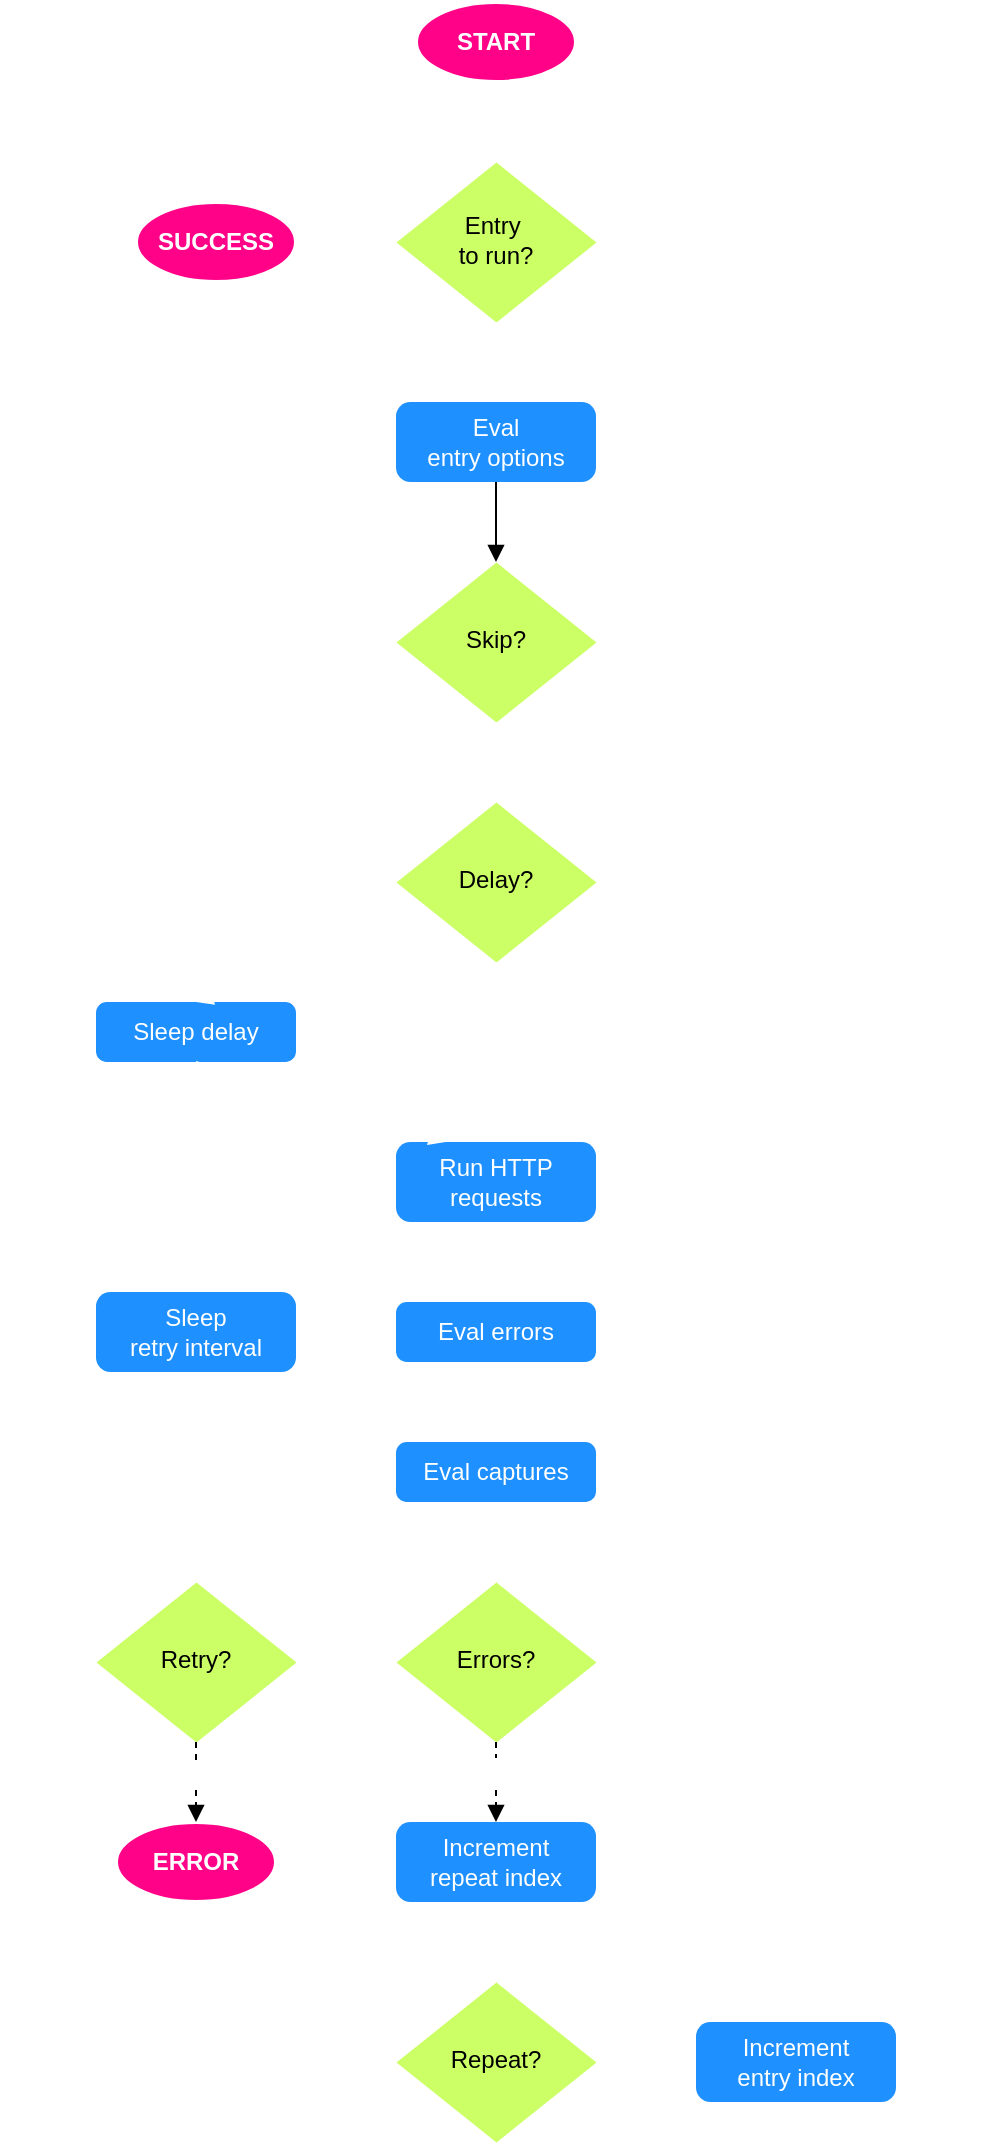 <mxfile version="24.7.6">
  <diagram name="Page-1" id="Xiz49D0FumDPF5wHgXgK">
    <mxGraphModel dx="649" dy="445" grid="1" gridSize="10" guides="1" tooltips="1" connect="1" arrows="1" fold="1" page="1" pageScale="1" pageWidth="2000" pageHeight="2000" math="0" shadow="0">
      <root>
        <mxCell id="0" />
        <mxCell id="1" parent="0" />
        <mxCell id="rCkY846AgjEdWc3Gds_q-5" value="&lt;b&gt;START&lt;/b&gt;" style="strokeWidth=2;html=1;shape=mxgraph.flowchart.start_1;whiteSpace=wrap;fillColor=#FF0288;strokeColor=#FFFFFF;fillStyle=auto;fontColor=#FFFFFF;" parent="1" vertex="1">
          <mxGeometry x="360" y="100" width="80" height="40" as="geometry" />
        </mxCell>
        <mxCell id="rCkY846AgjEdWc3Gds_q-7" value="Entry&amp;nbsp;&lt;div&gt;to run?&lt;/div&gt;" style="strokeWidth=0;html=1;shape=mxgraph.flowchart.decision;whiteSpace=wrap;spacingTop=-3;fillColor=#CCFF66;strokeColor=none;fontStyle=0;fontColor=#000000;" parent="1" vertex="1">
          <mxGeometry x="350" y="180" width="100" height="80" as="geometry" />
        </mxCell>
        <mxCell id="rCkY846AgjEdWc3Gds_q-11" value="&lt;font&gt;Eval&lt;/font&gt;&lt;div&gt;&lt;font&gt;entry options&lt;/font&gt;&lt;/div&gt;" style="rounded=1;whiteSpace=wrap;html=1;fillColor=#1E90FF;strokeColor=none;fontStyle=0;arcSize=18;labelBorderColor=none;strokeWidth=2;fontColor=#FFFFFF;" parent="1" vertex="1">
          <mxGeometry x="350" y="300" width="100" height="40" as="geometry" />
        </mxCell>
        <mxCell id="rCkY846AgjEdWc3Gds_q-12" value="" style="endArrow=block;html=1;rounded=0;exitX=0.5;exitY=1;exitDx=0;exitDy=0;exitPerimeter=0;entryX=0.5;entryY=0;entryDx=0;entryDy=0;entryPerimeter=0;endFill=1;strokeColor=#FFFFFF;fontColor=#FFFFFF;" parent="1" source="rCkY846AgjEdWc3Gds_q-5" target="rCkY846AgjEdWc3Gds_q-7" edge="1">
          <mxGeometry width="50" height="50" relative="1" as="geometry">
            <mxPoint x="390" y="610" as="sourcePoint" />
            <mxPoint x="440" y="560" as="targetPoint" />
          </mxGeometry>
        </mxCell>
        <mxCell id="rCkY846AgjEdWc3Gds_q-13" value="" style="endArrow=block;html=1;rounded=0;entryX=0.5;entryY=0;entryDx=0;entryDy=0;dashed=1;endFill=1;exitX=0.5;exitY=1;exitDx=0;exitDy=0;exitPerimeter=0;strokeColor=#FFFFFF;fontColor=#FFFFFF;" parent="1" source="rCkY846AgjEdWc3Gds_q-7" target="rCkY846AgjEdWc3Gds_q-11" edge="1">
          <mxGeometry width="50" height="50" relative="1" as="geometry">
            <mxPoint x="490" y="260" as="sourcePoint" />
            <mxPoint x="440" y="560" as="targetPoint" />
          </mxGeometry>
        </mxCell>
        <mxCell id="rCkY846AgjEdWc3Gds_q-14" value="YES" style="edgeLabel;html=1;align=center;verticalAlign=middle;resizable=0;points=[];fontColor=#FFFFFF;" parent="rCkY846AgjEdWc3Gds_q-13" vertex="1" connectable="0">
          <mxGeometry x="-0.2" y="2" relative="1" as="geometry">
            <mxPoint as="offset" />
          </mxGeometry>
        </mxCell>
        <mxCell id="rCkY846AgjEdWc3Gds_q-15" value="&lt;b&gt;SUCCESS&lt;/b&gt;" style="strokeWidth=2;html=1;shape=mxgraph.flowchart.start_1;whiteSpace=wrap;fillColor=#FF0288;strokeColor=#FFFFFF;fillStyle=auto;fontColor=#ffffff;" parent="1" vertex="1">
          <mxGeometry x="220" y="200" width="80" height="40" as="geometry" />
        </mxCell>
        <mxCell id="rCkY846AgjEdWc3Gds_q-16" value="" style="endArrow=block;html=1;rounded=0;exitX=0;exitY=0.5;exitDx=0;exitDy=0;exitPerimeter=0;entryX=1;entryY=0.5;entryDx=0;entryDy=0;entryPerimeter=0;endFill=1;dashed=1;strokeColor=#FFFFFF;fontColor=#FFFFFF;" parent="1" source="rCkY846AgjEdWc3Gds_q-7" target="rCkY846AgjEdWc3Gds_q-15" edge="1">
          <mxGeometry width="50" height="50" relative="1" as="geometry">
            <mxPoint x="400" y="230" as="sourcePoint" />
            <mxPoint x="450" y="180" as="targetPoint" />
          </mxGeometry>
        </mxCell>
        <mxCell id="rCkY846AgjEdWc3Gds_q-17" value="NO" style="edgeLabel;html=1;align=center;verticalAlign=middle;resizable=0;points=[];fontColor=#FFFFFF;" parent="rCkY846AgjEdWc3Gds_q-16" vertex="1" connectable="0">
          <mxGeometry x="-0.4" y="1" relative="1" as="geometry">
            <mxPoint as="offset" />
          </mxGeometry>
        </mxCell>
        <mxCell id="rCkY846AgjEdWc3Gds_q-18" value="&lt;div&gt;Skip?&lt;/div&gt;" style="strokeWidth=0;html=1;shape=mxgraph.flowchart.decision;whiteSpace=wrap;spacingTop=-3;fillColor=#CCFF66;strokeColor=none;fontStyle=0;fontColor=#000000;" parent="1" vertex="1">
          <mxGeometry x="350" y="380" width="100" height="80" as="geometry" />
        </mxCell>
        <mxCell id="rCkY846AgjEdWc3Gds_q-19" value="" style="endArrow=block;html=1;rounded=0;exitX=0.5;exitY=1;exitDx=0;exitDy=0;entryX=0.5;entryY=0;entryDx=0;entryDy=0;entryPerimeter=0;endFill=1;fontColor=#FFFFFF;" parent="1" source="rCkY846AgjEdWc3Gds_q-11" target="rCkY846AgjEdWc3Gds_q-18" edge="1">
          <mxGeometry width="50" height="50" relative="1" as="geometry">
            <mxPoint x="400" y="340" as="sourcePoint" />
            <mxPoint x="450" y="290" as="targetPoint" />
          </mxGeometry>
        </mxCell>
        <mxCell id="rCkY846AgjEdWc3Gds_q-20" value="Delay?" style="strokeWidth=0;html=1;shape=mxgraph.flowchart.decision;whiteSpace=wrap;spacingTop=-3;fillColor=#CCFF66;strokeColor=none;fontStyle=0;fontColor=#000000;" parent="1" vertex="1">
          <mxGeometry x="350" y="500" width="100" height="80" as="geometry" />
        </mxCell>
        <mxCell id="rCkY846AgjEdWc3Gds_q-21" value="" style="endArrow=block;html=1;rounded=0;exitX=0.5;exitY=1;exitDx=0;exitDy=0;entryX=0.5;entryY=0;entryDx=0;entryDy=0;entryPerimeter=0;endFill=1;exitPerimeter=0;dashed=1;strokeColor=#FFFFFF;fontColor=#FFFFFF;" parent="1" source="rCkY846AgjEdWc3Gds_q-18" target="rCkY846AgjEdWc3Gds_q-20" edge="1">
          <mxGeometry width="50" height="50" relative="1" as="geometry">
            <mxPoint x="410" y="370" as="sourcePoint" />
            <mxPoint x="410" y="420" as="targetPoint" />
          </mxGeometry>
        </mxCell>
        <mxCell id="rCkY846AgjEdWc3Gds_q-22" value="NO" style="edgeLabel;html=1;align=center;verticalAlign=middle;resizable=0;points=[];fontColor=#FFFFFF;" parent="rCkY846AgjEdWc3Gds_q-21" vertex="1" connectable="0">
          <mxGeometry x="-0.321" y="-1" relative="1" as="geometry">
            <mxPoint as="offset" />
          </mxGeometry>
        </mxCell>
        <mxCell id="rCkY846AgjEdWc3Gds_q-23" value="&lt;font&gt;&lt;span style=&quot;caret-color: rgb(108, 142, 191);&quot;&gt;Sleep delay&lt;/span&gt;&lt;/font&gt;" style="rounded=1;whiteSpace=wrap;html=1;fillColor=#1E90FF;strokeColor=none;fontStyle=0;arcSize=18;labelBorderColor=none;strokeWidth=2;fontColor=#FFFFFF;" parent="1" vertex="1">
          <mxGeometry x="200" y="600" width="100" height="30" as="geometry" />
        </mxCell>
        <mxCell id="rCkY846AgjEdWc3Gds_q-25" value="" style="endArrow=block;html=1;rounded=0;entryX=0.5;entryY=0;entryDx=0;entryDy=0;dashed=1;endFill=1;exitX=0.2;exitY=0.75;exitDx=0;exitDy=0;exitPerimeter=0;strokeColor=#FFFFFF;fontColor=#FFFFFF;" parent="1" source="rCkY846AgjEdWc3Gds_q-20" target="rCkY846AgjEdWc3Gds_q-23" edge="1">
          <mxGeometry width="50" height="50" relative="1" as="geometry">
            <mxPoint x="425" y="560" as="sourcePoint" />
            <mxPoint x="450" y="540" as="targetPoint" />
          </mxGeometry>
        </mxCell>
        <mxCell id="rCkY846AgjEdWc3Gds_q-26" value="YES" style="edgeLabel;html=1;align=center;verticalAlign=middle;resizable=0;points=[];fontColor=#FFFFFF;" parent="rCkY846AgjEdWc3Gds_q-25" vertex="1" connectable="0">
          <mxGeometry x="-0.052" y="1" relative="1" as="geometry">
            <mxPoint as="offset" />
          </mxGeometry>
        </mxCell>
        <mxCell id="rCkY846AgjEdWc3Gds_q-27" value="&lt;div&gt;&lt;font&gt;Run HTTP requests&lt;/font&gt;&lt;/div&gt;" style="rounded=1;whiteSpace=wrap;html=1;fillColor=#1E90FF;strokeColor=none;fontStyle=0;arcSize=18;labelBorderColor=none;strokeWidth=2;align=center;verticalAlign=middle;fontFamily=Helvetica;fontSize=12;fontColor=#FFFFFF;" parent="1" vertex="1">
          <mxGeometry x="350" y="670" width="100" height="40" as="geometry" />
        </mxCell>
        <mxCell id="rCkY846AgjEdWc3Gds_q-28" value="" style="endArrow=block;html=1;rounded=0;exitX=0.5;exitY=1;exitDx=0;exitDy=0;exitPerimeter=0;entryX=0.5;entryY=0;entryDx=0;entryDy=0;dashed=1;endFill=1;strokeColor=#FFFFFF;fontColor=#FFFFFF;" parent="1" source="rCkY846AgjEdWc3Gds_q-20" target="rCkY846AgjEdWc3Gds_q-27" edge="1">
          <mxGeometry width="50" height="50" relative="1" as="geometry">
            <mxPoint x="435" y="615" as="sourcePoint" />
            <mxPoint x="510" y="650" as="targetPoint" />
          </mxGeometry>
        </mxCell>
        <mxCell id="rCkY846AgjEdWc3Gds_q-29" value="NO" style="edgeLabel;html=1;align=center;verticalAlign=middle;resizable=0;points=[];fontColor=#FFFFFF;" parent="rCkY846AgjEdWc3Gds_q-28" vertex="1" connectable="0">
          <mxGeometry x="-0.052" y="1" relative="1" as="geometry">
            <mxPoint as="offset" />
          </mxGeometry>
        </mxCell>
        <mxCell id="rCkY846AgjEdWc3Gds_q-30" value="" style="endArrow=block;html=1;rounded=0;exitX=0.5;exitY=1;exitDx=0;exitDy=0;entryX=0.25;entryY=0;entryDx=0;entryDy=0;endFill=1;strokeColor=#FFFFFF;fontColor=#FFFFFF;" parent="1" source="rCkY846AgjEdWc3Gds_q-23" target="rCkY846AgjEdWc3Gds_q-27" edge="1">
          <mxGeometry width="50" height="50" relative="1" as="geometry">
            <mxPoint x="400" y="610" as="sourcePoint" />
            <mxPoint x="450" y="560" as="targetPoint" />
          </mxGeometry>
        </mxCell>
        <mxCell id="rCkY846AgjEdWc3Gds_q-33" value="&lt;font&gt;&lt;span style=&quot;caret-color: rgb(108, 142, 191);&quot;&gt;Eval errors&lt;/span&gt;&lt;/font&gt;" style="rounded=1;whiteSpace=wrap;html=1;fillColor=#1E90FF;strokeColor=none;fontStyle=0;arcSize=18;labelBorderColor=none;strokeWidth=2;align=center;verticalAlign=middle;fontFamily=Helvetica;fontSize=12;fontColor=#FFFFFF;" parent="1" vertex="1">
          <mxGeometry x="350" y="750" width="100" height="30" as="geometry" />
        </mxCell>
        <mxCell id="rCkY846AgjEdWc3Gds_q-34" value="&lt;font&gt;&lt;span style=&quot;caret-color: rgb(108, 142, 191);&quot;&gt;Eval captures&lt;/span&gt;&lt;/font&gt;" style="rounded=1;whiteSpace=wrap;html=1;fillColor=#1E90FF;strokeColor=none;fontStyle=0;arcSize=18;labelBorderColor=none;strokeWidth=2;align=center;verticalAlign=middle;fontFamily=Helvetica;fontSize=12;fontColor=#FFFFFF;" parent="1" vertex="1">
          <mxGeometry x="350" y="820" width="100" height="30" as="geometry" />
        </mxCell>
        <mxCell id="rCkY846AgjEdWc3Gds_q-35" value="" style="endArrow=block;html=1;rounded=0;exitX=0.5;exitY=1;exitDx=0;exitDy=0;entryX=0.5;entryY=0;entryDx=0;entryDy=0;endFill=1;strokeColor=#FFFFFF;fontColor=#FFFFFF;" parent="1" source="rCkY846AgjEdWc3Gds_q-27" target="rCkY846AgjEdWc3Gds_q-33" edge="1">
          <mxGeometry width="50" height="50" relative="1" as="geometry">
            <mxPoint x="550" y="700" as="sourcePoint" />
            <mxPoint x="435" y="730" as="targetPoint" />
          </mxGeometry>
        </mxCell>
        <mxCell id="rCkY846AgjEdWc3Gds_q-36" value="" style="endArrow=block;html=1;rounded=0;exitX=0.5;exitY=1;exitDx=0;exitDy=0;entryX=0.5;entryY=0;entryDx=0;entryDy=0;endFill=1;strokeColor=#ffffff;fontColor=#FFFFFF;" parent="1" source="rCkY846AgjEdWc3Gds_q-33" target="rCkY846AgjEdWc3Gds_q-34" edge="1">
          <mxGeometry width="50" height="50" relative="1" as="geometry">
            <mxPoint x="410" y="790" as="sourcePoint" />
            <mxPoint x="410" y="840" as="targetPoint" />
          </mxGeometry>
        </mxCell>
        <mxCell id="rCkY846AgjEdWc3Gds_q-37" value="Errors?" style="strokeWidth=0;html=1;shape=mxgraph.flowchart.decision;whiteSpace=wrap;spacingTop=-3;fillColor=#CCFF66;strokeColor=none;fontStyle=0;fontColor=#000000;" parent="1" vertex="1">
          <mxGeometry x="350" y="890" width="100" height="80" as="geometry" />
        </mxCell>
        <mxCell id="rCkY846AgjEdWc3Gds_q-38" value="" style="endArrow=block;html=1;rounded=0;exitX=0.5;exitY=1;exitDx=0;exitDy=0;endFill=1;entryX=0.5;entryY=0;entryDx=0;entryDy=0;entryPerimeter=0;strokeColor=#FFFFFF;fontColor=#FFFFFF;" parent="1" source="rCkY846AgjEdWc3Gds_q-34" target="rCkY846AgjEdWc3Gds_q-37" edge="1">
          <mxGeometry width="50" height="50" relative="1" as="geometry">
            <mxPoint x="410" y="820" as="sourcePoint" />
            <mxPoint x="500" y="920" as="targetPoint" />
          </mxGeometry>
        </mxCell>
        <mxCell id="rCkY846AgjEdWc3Gds_q-39" value="&lt;font&gt;&lt;span style=&quot;caret-color: rgb(108, 142, 191);&quot;&gt;Increment&lt;/span&gt;&lt;/font&gt;&lt;div&gt;&lt;font&gt;&lt;span style=&quot;caret-color: rgb(108, 142, 191);&quot;&gt;repeat index&lt;/span&gt;&lt;/font&gt;&lt;/div&gt;" style="rounded=1;whiteSpace=wrap;html=1;fillColor=#1E90FF;strokeColor=none;fontStyle=0;arcSize=18;labelBorderColor=none;strokeWidth=2;align=center;verticalAlign=middle;fontFamily=Helvetica;fontSize=12;fontColor=#FFFFFF;" parent="1" vertex="1">
          <mxGeometry x="350" y="1010" width="100" height="40" as="geometry" />
        </mxCell>
        <mxCell id="rCkY846AgjEdWc3Gds_q-40" value="" style="endArrow=block;html=1;rounded=0;exitX=0.5;exitY=1;exitDx=0;exitDy=0;exitPerimeter=0;endFill=1;dashed=1;startArrow=none;startFill=0;entryX=0.5;entryY=0;entryDx=0;entryDy=0;" parent="1" source="rCkY846AgjEdWc3Gds_q-37" target="rCkY846AgjEdWc3Gds_q-39" edge="1">
          <mxGeometry width="50" height="50" relative="1" as="geometry">
            <mxPoint x="460" y="880" as="sourcePoint" />
            <mxPoint x="400" y="1000" as="targetPoint" />
          </mxGeometry>
        </mxCell>
        <mxCell id="rCkY846AgjEdWc3Gds_q-41" value="NO" style="edgeLabel;html=1;align=center;verticalAlign=middle;resizable=0;points=[];fontColor=#FFFFFF;" parent="rCkY846AgjEdWc3Gds_q-40" vertex="1" connectable="0">
          <mxGeometry x="0.05" y="-2" relative="1" as="geometry">
            <mxPoint x="1" y="-7" as="offset" />
          </mxGeometry>
        </mxCell>
        <mxCell id="rCkY846AgjEdWc3Gds_q-44" value="&lt;div&gt;&lt;font&gt;&lt;span style=&quot;caret-color: rgb(108, 142, 191);&quot;&gt;Sleep&lt;/span&gt;&lt;/font&gt;&lt;/div&gt;&lt;div&gt;&lt;font&gt;&lt;span style=&quot;caret-color: rgb(108, 142, 191);&quot;&gt;retry interval&lt;/span&gt;&lt;/font&gt;&lt;/div&gt;" style="rounded=1;whiteSpace=wrap;html=1;fillColor=#1E90FF;strokeColor=none;fontStyle=0;arcSize=18;labelBorderColor=none;strokeWidth=2;align=center;verticalAlign=middle;fontFamily=Helvetica;fontSize=12;fontColor=#FFFFFF;" parent="1" vertex="1">
          <mxGeometry x="200" y="745" width="100" height="40" as="geometry" />
        </mxCell>
        <mxCell id="rCkY846AgjEdWc3Gds_q-45" value="" style="endArrow=block;html=1;rounded=0;exitX=0;exitY=0.5;exitDx=0;exitDy=0;exitPerimeter=0;endFill=1;dashed=1;entryX=1;entryY=0.5;entryDx=0;entryDy=0;entryPerimeter=0;strokeColor=#FFFFFF;" parent="1" source="rCkY846AgjEdWc3Gds_q-37" target="rCkY846AgjEdWc3Gds_q-49" edge="1">
          <mxGeometry width="50" height="50" relative="1" as="geometry">
            <mxPoint x="460" y="980" as="sourcePoint" />
            <mxPoint x="240" y="970" as="targetPoint" />
          </mxGeometry>
        </mxCell>
        <mxCell id="rCkY846AgjEdWc3Gds_q-46" value="YES" style="edgeLabel;html=1;align=center;verticalAlign=middle;resizable=0;points=[];fontColor=#FFFFFF;" parent="rCkY846AgjEdWc3Gds_q-45" vertex="1" connectable="0">
          <mxGeometry x="0.05" y="5" relative="1" as="geometry">
            <mxPoint x="5" y="-5" as="offset" />
          </mxGeometry>
        </mxCell>
        <mxCell id="rCkY846AgjEdWc3Gds_q-48" value="" style="edgeStyle=segmentEdgeStyle;endArrow=block;html=1;curved=0;rounded=1;endSize=8;startSize=8;entryX=0;entryY=0.5;entryDx=0;entryDy=0;exitX=0.5;exitY=0;exitDx=0;exitDy=0;endFill=1;strokeColor=#FFFFFF;fontColor=#FFFFFF;" parent="1" source="rCkY846AgjEdWc3Gds_q-44" target="rCkY846AgjEdWc3Gds_q-27" edge="1">
          <mxGeometry width="50" height="50" relative="1" as="geometry">
            <mxPoint x="170" y="830" as="sourcePoint" />
            <mxPoint x="290" y="690" as="targetPoint" />
            <Array as="points">
              <mxPoint x="250" y="690" />
            </Array>
          </mxGeometry>
        </mxCell>
        <mxCell id="rCkY846AgjEdWc3Gds_q-49" value="Retry?" style="strokeWidth=0;html=1;shape=mxgraph.flowchart.decision;whiteSpace=wrap;spacingTop=-3;fillColor=#CCFF66;strokeColor=none;fontStyle=0;fontColor=#000000;" parent="1" vertex="1">
          <mxGeometry x="200" y="890" width="100" height="80" as="geometry" />
        </mxCell>
        <mxCell id="rCkY846AgjEdWc3Gds_q-50" value="" style="endArrow=block;html=1;rounded=0;entryX=0.5;entryY=1;entryDx=0;entryDy=0;exitX=0.5;exitY=0;exitDx=0;exitDy=0;exitPerimeter=0;dashed=1;endFill=1;strokeColor=#FFFFFF;fontColor=#FFFFFF;" parent="1" source="rCkY846AgjEdWc3Gds_q-49" target="rCkY846AgjEdWc3Gds_q-44" edge="1">
          <mxGeometry width="50" height="50" relative="1" as="geometry">
            <mxPoint x="390" y="680" as="sourcePoint" />
            <mxPoint x="440" y="630" as="targetPoint" />
          </mxGeometry>
        </mxCell>
        <mxCell id="rCkY846AgjEdWc3Gds_q-51" value="YES" style="edgeLabel;html=1;align=center;verticalAlign=middle;resizable=0;points=[];fontColor=#FFFFFF;" parent="rCkY846AgjEdWc3Gds_q-50" vertex="1" connectable="0">
          <mxGeometry x="0.036" y="-1" relative="1" as="geometry">
            <mxPoint as="offset" />
          </mxGeometry>
        </mxCell>
        <mxCell id="rCkY846AgjEdWc3Gds_q-52" value="&lt;b&gt;ERROR&lt;/b&gt;" style="strokeWidth=2;html=1;shape=mxgraph.flowchart.start_1;whiteSpace=wrap;fillColor=#FF0288;strokeColor=#FFFFFF;fillStyle=auto;fontColor=#FFFFFF;" parent="1" vertex="1">
          <mxGeometry x="210" y="1010" width="80" height="40" as="geometry" />
        </mxCell>
        <mxCell id="rCkY846AgjEdWc3Gds_q-53" value="NO" style="endArrow=block;html=1;rounded=0;exitX=0.5;exitY=1;exitDx=0;exitDy=0;exitPerimeter=0;dashed=1;endFill=1;spacing=0;spacingLeft=2;entryX=0.5;entryY=0;entryDx=0;entryDy=0;entryPerimeter=0;spacingTop=-10;fontColor=#FFFFFF;" parent="1" source="rCkY846AgjEdWc3Gds_q-49" target="rCkY846AgjEdWc3Gds_q-52" edge="1">
          <mxGeometry width="50" height="50" relative="1" as="geometry">
            <mxPoint x="390" y="690" as="sourcePoint" />
            <mxPoint x="170" y="850" as="targetPoint" />
            <mxPoint as="offset" />
          </mxGeometry>
        </mxCell>
        <mxCell id="rCkY846AgjEdWc3Gds_q-55" value="Repeat?" style="strokeWidth=0;html=1;shape=mxgraph.flowchart.decision;whiteSpace=wrap;spacingTop=-3;fillColor=#CCFF66;strokeColor=none;fontStyle=0;fontColor=#000000;" parent="1" vertex="1">
          <mxGeometry x="350" y="1090" width="100" height="80" as="geometry" />
        </mxCell>
        <mxCell id="rCkY846AgjEdWc3Gds_q-56" value="" style="endArrow=block;html=1;rounded=0;exitX=0.5;exitY=1;exitDx=0;exitDy=0;endFill=1;entryX=0.5;entryY=0;entryDx=0;entryDy=0;entryPerimeter=0;strokeColor=#FFFFFF;" parent="1" source="rCkY846AgjEdWc3Gds_q-39" target="rCkY846AgjEdWc3Gds_q-55" edge="1">
          <mxGeometry width="50" height="50" relative="1" as="geometry">
            <mxPoint x="390" y="900" as="sourcePoint" />
            <mxPoint x="400" y="1090" as="targetPoint" />
          </mxGeometry>
        </mxCell>
        <mxCell id="rCkY846AgjEdWc3Gds_q-58" value="" style="edgeStyle=elbowEdgeStyle;elbow=vertical;endArrow=block;html=1;curved=0;rounded=1;endSize=6;startSize=6;exitX=0;exitY=0.5;exitDx=0;exitDy=0;exitPerimeter=0;entryX=0;entryY=0.5;entryDx=0;entryDy=0;dashed=1;endFill=1;strokeColor=#FFFFFF;fontColor=#FFFFFF;" parent="1" source="rCkY846AgjEdWc3Gds_q-55" target="rCkY846AgjEdWc3Gds_q-11" edge="1">
          <mxGeometry width="50" height="50" relative="1" as="geometry">
            <mxPoint x="390" y="780" as="sourcePoint" />
            <mxPoint x="440" y="730" as="targetPoint" />
            <Array as="points">
              <mxPoint x="160" y="720" />
            </Array>
          </mxGeometry>
        </mxCell>
        <mxCell id="rCkY846AgjEdWc3Gds_q-59" value="YES" style="edgeLabel;html=1;align=center;verticalAlign=middle;resizable=0;points=[];fontColor=#FFFFFF;" parent="rCkY846AgjEdWc3Gds_q-58" vertex="1" connectable="0">
          <mxGeometry x="-0.98" y="-2" relative="1" as="geometry">
            <mxPoint x="-18" y="2" as="offset" />
          </mxGeometry>
        </mxCell>
        <mxCell id="rCkY846AgjEdWc3Gds_q-60" value="&lt;font&gt;&lt;span style=&quot;caret-color: rgb(108, 142, 191);&quot;&gt;Increment&lt;/span&gt;&lt;/font&gt;&lt;div&gt;&lt;font&gt;&lt;span style=&quot;caret-color: rgb(108, 142, 191);&quot;&gt;entry index&lt;/span&gt;&lt;/font&gt;&lt;/div&gt;" style="rounded=1;whiteSpace=wrap;html=1;fillColor=#1E90FF;strokeColor=none;fontStyle=0;arcSize=18;labelBorderColor=none;strokeWidth=2;align=center;verticalAlign=middle;fontFamily=Helvetica;fontSize=12;fontColor=#FFFFFF;" parent="1" vertex="1">
          <mxGeometry x="500" y="1110" width="100" height="40" as="geometry" />
        </mxCell>
        <mxCell id="rCkY846AgjEdWc3Gds_q-61" value="" style="endArrow=block;html=1;rounded=0;exitX=1;exitY=0.5;exitDx=0;exitDy=0;exitPerimeter=0;entryX=0;entryY=0.5;entryDx=0;entryDy=0;dashed=1;endFill=1;strokeColor=#FFFFFF;" parent="1" source="rCkY846AgjEdWc3Gds_q-55" target="rCkY846AgjEdWc3Gds_q-60" edge="1">
          <mxGeometry width="50" height="50" relative="1" as="geometry">
            <mxPoint x="390" y="780" as="sourcePoint" />
            <mxPoint x="440" y="730" as="targetPoint" />
          </mxGeometry>
        </mxCell>
        <mxCell id="rCkY846AgjEdWc3Gds_q-62" value="NO" style="edgeLabel;html=1;align=center;verticalAlign=middle;resizable=0;points=[];fontColor=#FFFFFF;" parent="rCkY846AgjEdWc3Gds_q-61" vertex="1" connectable="0">
          <mxGeometry x="-0.3" y="1" relative="1" as="geometry">
            <mxPoint x="2" y="1" as="offset" />
          </mxGeometry>
        </mxCell>
        <mxCell id="rCkY846AgjEdWc3Gds_q-63" value="" style="edgeStyle=elbowEdgeStyle;elbow=vertical;endArrow=block;html=1;curved=0;rounded=1;endSize=6;startSize=6;exitX=1;exitY=0.5;exitDx=0;exitDy=0;entryX=1;entryY=0.5;entryDx=0;entryDy=0;endFill=1;entryPerimeter=0;strokeColor=#FFFFFF;fontColor=#FFFFFF;" parent="1" source="rCkY846AgjEdWc3Gds_q-60" target="rCkY846AgjEdWc3Gds_q-7" edge="1">
          <mxGeometry width="50" height="50" relative="1" as="geometry">
            <mxPoint x="630" y="980" as="sourcePoint" />
            <mxPoint x="570" y="800" as="targetPoint" />
            <Array as="points">
              <mxPoint x="640" y="720" />
            </Array>
          </mxGeometry>
        </mxCell>
        <mxCell id="bC2qhpiIsdd_TZZmezKc-4" value="" style="edgeStyle=orthogonalEdgeStyle;orthogonalLoop=1;jettySize=auto;html=1;rounded=1;exitX=1;exitY=0.5;exitDx=0;exitDy=0;exitPerimeter=0;entryX=0.5;entryY=0;entryDx=0;entryDy=0;curved=0;endArrow=block;endFill=1;dashed=1;strokeColor=#FFFFFF;fontColor=#FFFFFF;" edge="1" parent="1" source="rCkY846AgjEdWc3Gds_q-18" target="rCkY846AgjEdWc3Gds_q-60">
          <mxGeometry width="80" relative="1" as="geometry">
            <mxPoint x="500" y="620" as="sourcePoint" />
            <mxPoint x="580" y="620" as="targetPoint" />
          </mxGeometry>
        </mxCell>
        <mxCell id="bC2qhpiIsdd_TZZmezKc-5" value="YES" style="edgeLabel;html=1;align=center;verticalAlign=middle;resizable=0;points=[];fontColor=#ffffff;" vertex="1" connectable="0" parent="bC2qhpiIsdd_TZZmezKc-4">
          <mxGeometry x="-0.952" y="-1" relative="1" as="geometry">
            <mxPoint x="11" y="-1" as="offset" />
          </mxGeometry>
        </mxCell>
      </root>
    </mxGraphModel>
  </diagram>
</mxfile>
